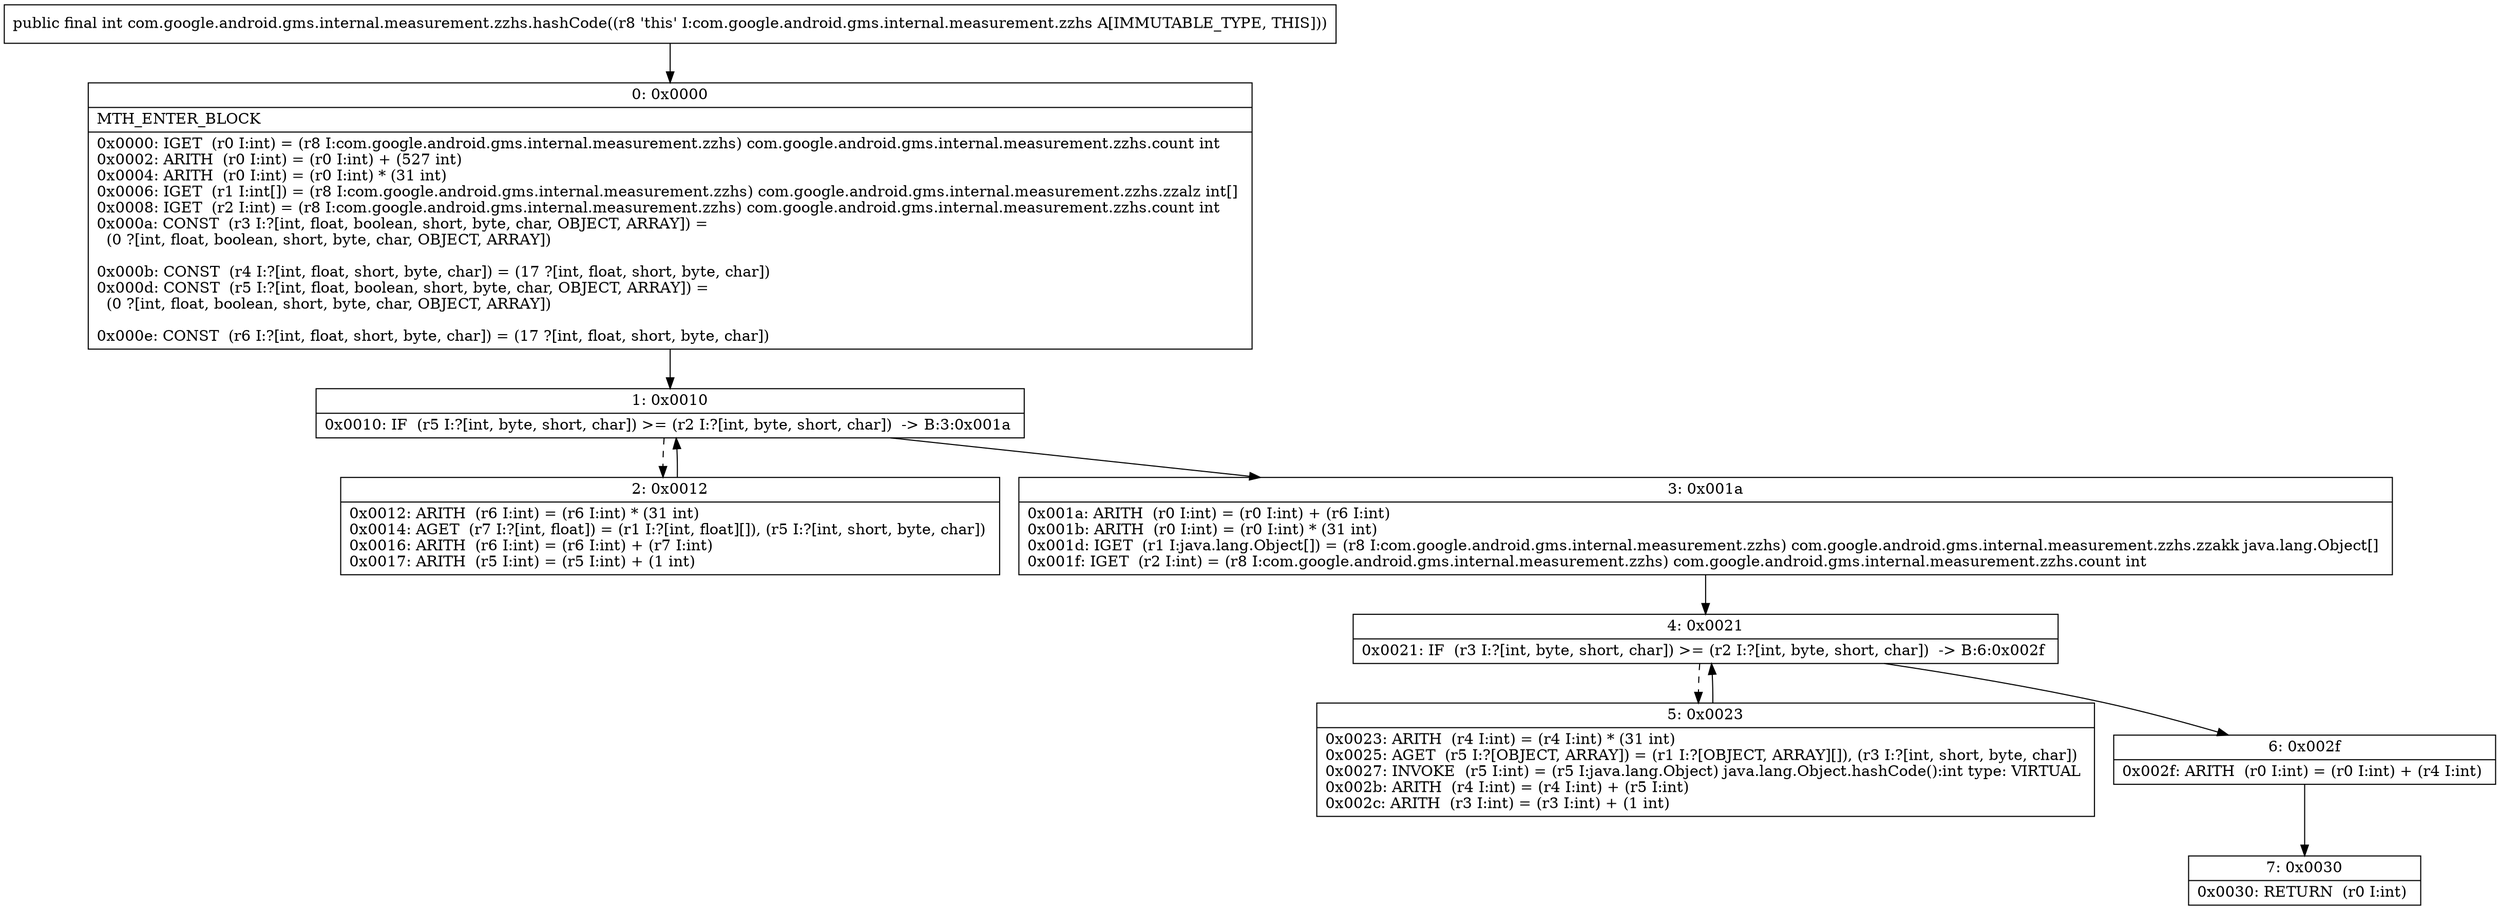 digraph "CFG forcom.google.android.gms.internal.measurement.zzhs.hashCode()I" {
Node_0 [shape=record,label="{0\:\ 0x0000|MTH_ENTER_BLOCK\l|0x0000: IGET  (r0 I:int) = (r8 I:com.google.android.gms.internal.measurement.zzhs) com.google.android.gms.internal.measurement.zzhs.count int \l0x0002: ARITH  (r0 I:int) = (r0 I:int) + (527 int) \l0x0004: ARITH  (r0 I:int) = (r0 I:int) * (31 int) \l0x0006: IGET  (r1 I:int[]) = (r8 I:com.google.android.gms.internal.measurement.zzhs) com.google.android.gms.internal.measurement.zzhs.zzalz int[] \l0x0008: IGET  (r2 I:int) = (r8 I:com.google.android.gms.internal.measurement.zzhs) com.google.android.gms.internal.measurement.zzhs.count int \l0x000a: CONST  (r3 I:?[int, float, boolean, short, byte, char, OBJECT, ARRAY]) = \l  (0 ?[int, float, boolean, short, byte, char, OBJECT, ARRAY])\l \l0x000b: CONST  (r4 I:?[int, float, short, byte, char]) = (17 ?[int, float, short, byte, char]) \l0x000d: CONST  (r5 I:?[int, float, boolean, short, byte, char, OBJECT, ARRAY]) = \l  (0 ?[int, float, boolean, short, byte, char, OBJECT, ARRAY])\l \l0x000e: CONST  (r6 I:?[int, float, short, byte, char]) = (17 ?[int, float, short, byte, char]) \l}"];
Node_1 [shape=record,label="{1\:\ 0x0010|0x0010: IF  (r5 I:?[int, byte, short, char]) \>= (r2 I:?[int, byte, short, char])  \-\> B:3:0x001a \l}"];
Node_2 [shape=record,label="{2\:\ 0x0012|0x0012: ARITH  (r6 I:int) = (r6 I:int) * (31 int) \l0x0014: AGET  (r7 I:?[int, float]) = (r1 I:?[int, float][]), (r5 I:?[int, short, byte, char]) \l0x0016: ARITH  (r6 I:int) = (r6 I:int) + (r7 I:int) \l0x0017: ARITH  (r5 I:int) = (r5 I:int) + (1 int) \l}"];
Node_3 [shape=record,label="{3\:\ 0x001a|0x001a: ARITH  (r0 I:int) = (r0 I:int) + (r6 I:int) \l0x001b: ARITH  (r0 I:int) = (r0 I:int) * (31 int) \l0x001d: IGET  (r1 I:java.lang.Object[]) = (r8 I:com.google.android.gms.internal.measurement.zzhs) com.google.android.gms.internal.measurement.zzhs.zzakk java.lang.Object[] \l0x001f: IGET  (r2 I:int) = (r8 I:com.google.android.gms.internal.measurement.zzhs) com.google.android.gms.internal.measurement.zzhs.count int \l}"];
Node_4 [shape=record,label="{4\:\ 0x0021|0x0021: IF  (r3 I:?[int, byte, short, char]) \>= (r2 I:?[int, byte, short, char])  \-\> B:6:0x002f \l}"];
Node_5 [shape=record,label="{5\:\ 0x0023|0x0023: ARITH  (r4 I:int) = (r4 I:int) * (31 int) \l0x0025: AGET  (r5 I:?[OBJECT, ARRAY]) = (r1 I:?[OBJECT, ARRAY][]), (r3 I:?[int, short, byte, char]) \l0x0027: INVOKE  (r5 I:int) = (r5 I:java.lang.Object) java.lang.Object.hashCode():int type: VIRTUAL \l0x002b: ARITH  (r4 I:int) = (r4 I:int) + (r5 I:int) \l0x002c: ARITH  (r3 I:int) = (r3 I:int) + (1 int) \l}"];
Node_6 [shape=record,label="{6\:\ 0x002f|0x002f: ARITH  (r0 I:int) = (r0 I:int) + (r4 I:int) \l}"];
Node_7 [shape=record,label="{7\:\ 0x0030|0x0030: RETURN  (r0 I:int) \l}"];
MethodNode[shape=record,label="{public final int com.google.android.gms.internal.measurement.zzhs.hashCode((r8 'this' I:com.google.android.gms.internal.measurement.zzhs A[IMMUTABLE_TYPE, THIS])) }"];
MethodNode -> Node_0;
Node_0 -> Node_1;
Node_1 -> Node_2[style=dashed];
Node_1 -> Node_3;
Node_2 -> Node_1;
Node_3 -> Node_4;
Node_4 -> Node_5[style=dashed];
Node_4 -> Node_6;
Node_5 -> Node_4;
Node_6 -> Node_7;
}

